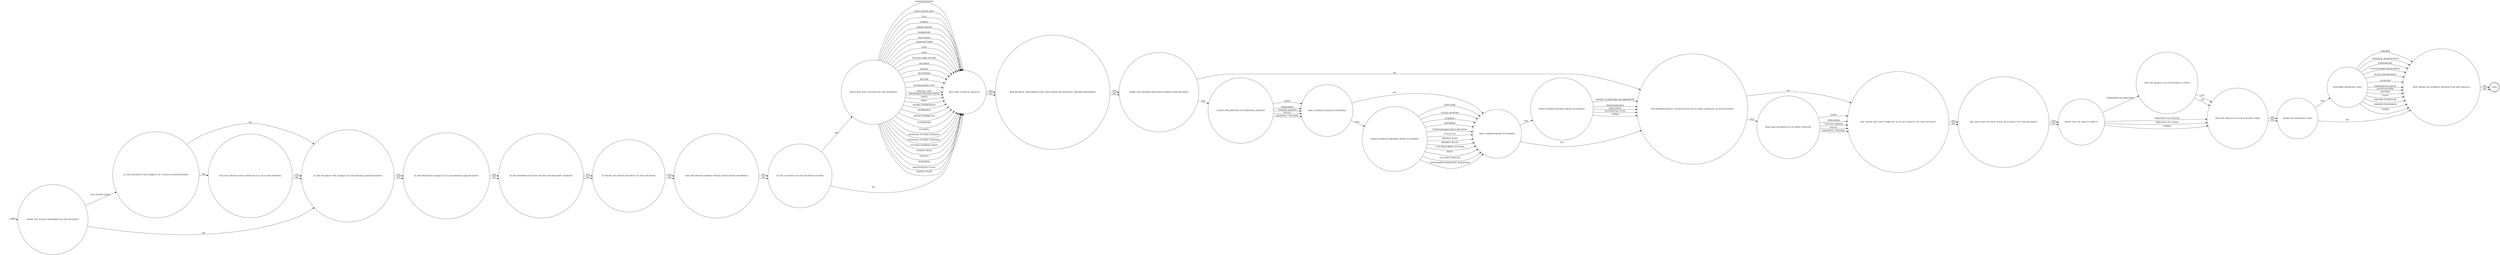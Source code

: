digraph OLD_ASSAULT {  rankdir=LR;
  node [shape = circle];
  START_NODE [label="", shape=none];
  START_NODE -> 44127 [label = "start"];
  END_NODE [label="END", shape="doublecircle"];
  44127 [label = "WERE THE POLICE INFORMED OF THE INCIDENT"];
  44127 -> 44913 [label = "YES (ENTER DATE)"];
  44127 -> 44405 [label = "NO"];
  44141 [label = "WAS A MINOR INJURY SUSTAINED"];
  44141 -> 44612 [label = "YES"];
  44141 -> 44460 [label = "NO"];
  44153 [label = "IS THERE ANY MEDIA INTEREST IN THIS INCIDENT"];
  44153 -> 44186 [label = "YES"];
  44153 -> 44186 [label = "NO"];
  44186 [label = "HAS THE PRISON SERVICE PRESS OFFICE BEEN INFORMED"];
  44186 -> 44201 [label = "YES"];
  44186 -> 44201 [label = "NO"];
  44201 [label = "IS THE LOCATION OF THE INCIDENT KNOWN"];
  44201 -> 45134 [label = "YES"];
  44201 -> 44586 [label = "NO"];
  44254 [label = "WERE ANY INJURIES RECEIVED DURING THIS INCIDENT"];
  44254 -> 44793 [label = "YES"];
  44254 -> 44460 [label = "NO"];
  44344 [label = "WERE ANY WEAPONS USED"];
  44344 -> 44464 [label = "YES"];
  44344 -> 45074 [label = "NO"];
  44367 [label = "WHAT TYPE OF ASSAULT WAS IT"];
  44367 -> 45130 [label = "PRISONER ON PRISONER"];
  44367 -> 44495 [label = "PRISONER ON OFFICER"];
  44367 -> 44495 [label = "PRISONER ON OTHER"];
  44367 -> 44495 [label = "OTHER"];
  44391 [label = "ARE THERE ANY STAFF NOW OFF DUTY AS A RESULT OF THIS INCIDENT"];
  44391 -> 44652 [label = "YES"];
  44391 -> 44652 [label = "NO"];
  44405 [label = "IS THE INCIDENT THE SUBJECT OF AN INTERNAL INVESTIGATION"];
  44405 -> 45088 [label = "YES"];
  44405 -> 45088 [label = "NO"];
  44460 [label = "DID INJURIES RESULT IN DETENTION IN OUTSIDE HOSPITAL AS AN IN-PATIENT"];
  44460 -> 44943 [label = "YES"];
  44460 -> 44391 [label = "NO"];
  44464 [label = "DESCRIBE WEAPONS USED"];
  44464 -> 45074 [label = "FIREARM"];
  44464 -> 45074 [label = "CHEMICAL INCAPACITANT"];
  44464 -> 45074 [label = "KNIFE/BLADE"];
  44464 -> 45074 [label = "OTHER SHARP INSTRUMENT"];
  44464 -> 45074 [label = "BLUNT INSTRUMENT"];
  44464 -> 45074 [label = "LIGATURE"];
  44464 -> 45074 [label = "DANGEROUS LIQUID"];
  44464 -> 45074 [label = "EXCRETA/URINE"];
  44464 -> 45074 [label = "SPITTING"];
  44464 -> 45074 [label = "FOOD"];
  44464 -> 45074 [label = "THROWN FURNITURE"];
  44464 -> 45074 [label = "THROWN EQUIPMENT"];
  44464 -> 45074 [label = "OTHER"];
  44495 [label = "DID THE ASSAULT OCCUR IN PUBLIC VIEW"];
  44495 -> 44344 [label = "YES"];
  44495 -> 44344 [label = "NO"];
  44522 [label = "WAS MEDICAL TREATMENT FOR CONCUSSION OR INTERNAL INJURIES REQUIRED"];
  44522 -> 44254 [label = "YES"];
  44522 -> 44254 [label = "NO"];
  44586 [label = "WAS THIS A SEXUAL ASSAULT"];
  44586 -> 44522 [label = "YES"];
  44586 -> 44522 [label = "NO"];
  44612 [label = "WHICH MINOR INJURIES WERE SUSTAINED"];
  44612 -> 44460 [label = "GRAZES, SCRATCHES OR ABRASIONS"];
  44612 -> 44460 [label = "MINOR BRUISES"];
  44612 -> 44460 [label = "SWELLINGS"];
  44612 -> 44460 [label = "SUPERFICIAL CUTS"];
  44612 -> 44460 [label = "OTHER"];
  44652 [label = "ARE ANY STAFF ON SICK LEAVE AS A RESULT OF THIS INCIDENT"];
  44652 -> 44367 [label = "YES"];
  44652 -> 44367 [label = "NO"];
  44773 [label = "WAS A SERIOUS INJURY SUSTAINED"];
  44773 -> 45042 [label = "YES"];
  44773 -> 44141 [label = "NO"];
  44793 [label = "ENTER DESCRIPTION OF PERSON(S) INJURED"];
  44793 -> 44773 [label = "STAFF"];
  44793 -> 44773 [label = "PRISONERS"];
  44793 -> 44773 [label = "CIVILIAN GRADES"];
  44793 -> 44773 [label = "POLICE"];
  44793 -> 44773 [label = "EXTERNAL CIVILIANS"];
  44880 [label = "IS ANY MEMBER OF STAFF FACING DISCIPLINARY CHARGES"];
  44880 -> 44153 [label = "YES"];
  44880 -> 44153 [label = "NO"];
  44913 [label = "IS THE INCIDENT THE SUBJECT OF A POLICE INVESTIGATION"];
  44913 -> 45092 [label = "YES"];
  44913 -> 44405 [label = "NO"];
  44943 [label = "WHO WAS DETAINED IN OUTSIDE HOSPITAL"];
  44943 -> 44391 [label = "STAFF"];
  44943 -> 44391 [label = "PRISONERS"];
  44943 -> 44391 [label = "CIVILIAN GRADES"];
  44943 -> 44391 [label = "POLICE"];
  44943 -> 44391 [label = "EXTERNAL CIVILIANS"];
  45042 [label = "WHICH SERIOUS INJURIES WERE SUSTAINED"];
  45042 -> 44141 [label = "FRACTURE"];
  45042 -> 44141 [label = "SCALD OR BURN"];
  45042 -> 44141 [label = "STABBING"];
  45042 -> 44141 [label = "CRUSHING"];
  45042 -> 44141 [label = "EXTENSIVE/MULTIPLE BRUISING"];
  45042 -> 44141 [label = "BLACK EYE"];
  45042 -> 44141 [label = "BROKEN NOSE"];
  45042 -> 44141 [label = "BROKEN TEETH"];
  45042 -> 44141 [label = "CUTS REQUIRING SUTURES"];
  45042 -> 44141 [label = "BITES"];
  45042 -> 44141 [label = "GUN SHOT WOUND"];
  45042 -> 44141 [label = "TEMPORARY/PERMANENT BLINDNESS"];
  45074 [label = "WAS THERE AN APPARENT REASON FOR THE ASSAULT"];
  45074 -> END_NODE [label = "YES"];
  45074 -> END_NODE [label = "NO"];
  45088 [label = "IS THE INCIDENT SUBJECT TO A GOVERNOR'S ADJUDICATION"];
  45088 -> 44880 [label = "YES"];
  45088 -> 44880 [label = "NO"];
  45092 [label = "HAS ANY PROSECUTION TAKEN PLACE OR IS ANY PENDING"];
  45092 -> 44405 [label = "YES"];
  45092 -> 44405 [label = "NO"];
  45130 [label = "DID THE ASSAULT OCCUR DURING A FIGHT"];
  45130 -> 44495 [label = "YES"];
  45130 -> 44495 [label = "NO"];
  45134 [label = "WHAT WAS THE LOCATION OF THE INCIDENT"];
  45134 -> 44586 [label = "ADMINISTRATION"];
  45134 -> 44586 [label = "ASSOCIATION AREA"];
  45134 -> 44586 [label = "CELL"];
  45134 -> 44586 [label = "CHAPEL"];
  45134 -> 44586 [label = "DINING ROOM"];
  45134 -> 44586 [label = "DORMITORY"];
  45134 -> 44586 [label = "EDUCATION"];
  45134 -> 44586 [label = "EXERCISE YARD"];
  45134 -> 44586 [label = "GATE"];
  45134 -> 44586 [label = "GYM"];
  45134 -> 44586 [label = "HEALTH CARE CENTRE"];
  45134 -> 44586 [label = "KITCHEN"];
  45134 -> 44586 [label = "OFFICE"];
  45134 -> 44586 [label = "RECEPTION"];
  45134 -> 44586 [label = "RECESS"];
  45134 -> 44586 [label = "SEGREGATION UNIT"];
  45134 -> 44586 [label = "SPECIAL UNIT"];
  45134 -> 44586 [label = "SHOWERS/CHANGING ROOM"];
  45134 -> 44586 [label = "VISITS"];
  45134 -> 44586 [label = "WING"];
  45134 -> 44586 [label = "WORKS DEPARTMENT"];
  45134 -> 44586 [label = "WORKSHOP"];
  45134 -> 44586 [label = "WITHIN PERIMETER"];
  45134 -> 44586 [label = "ELSEWHERE"];
  45134 -> 44586 [label = "FUNERAL"];
  45134 -> 44586 [label = "HOSPITAL OUTSIDE (PATIENT)"];
  45134 -> 44586 [label = "HOSPITAL OUTSIDE (VISITING)"];
  45134 -> 44586 [label = "OUTSIDE WORKING PARTY"];
  45134 -> 44586 [label = "SPORTS FIELD"];
  45134 -> 44586 [label = "VEHICLE"];
  45134 -> 44586 [label = "WEDDINGS"];
  45134 -> 44586 [label = "MAGISTRATES COURT"];
  45134 -> 44586 [label = "CROWN COURT"];
}
